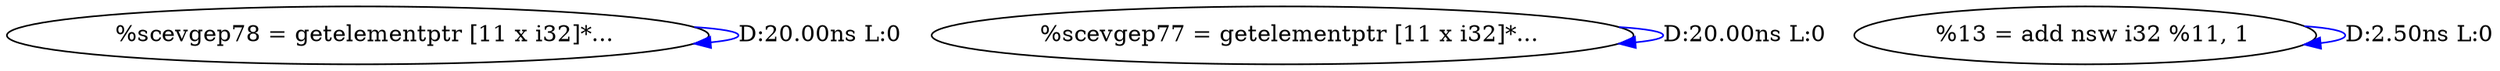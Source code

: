 digraph {
Node0x560817afa010[label="  %scevgep78 = getelementptr [11 x i32]*..."];
Node0x560817afa010 -> Node0x560817afa010[label="D:20.00ns L:0",color=blue];
Node0x560817afa0f0[label="  %scevgep77 = getelementptr [11 x i32]*..."];
Node0x560817afa0f0 -> Node0x560817afa0f0[label="D:20.00ns L:0",color=blue];
Node0x560817afa390[label="  %13 = add nsw i32 %11, 1"];
Node0x560817afa390 -> Node0x560817afa390[label="D:2.50ns L:0",color=blue];
}
